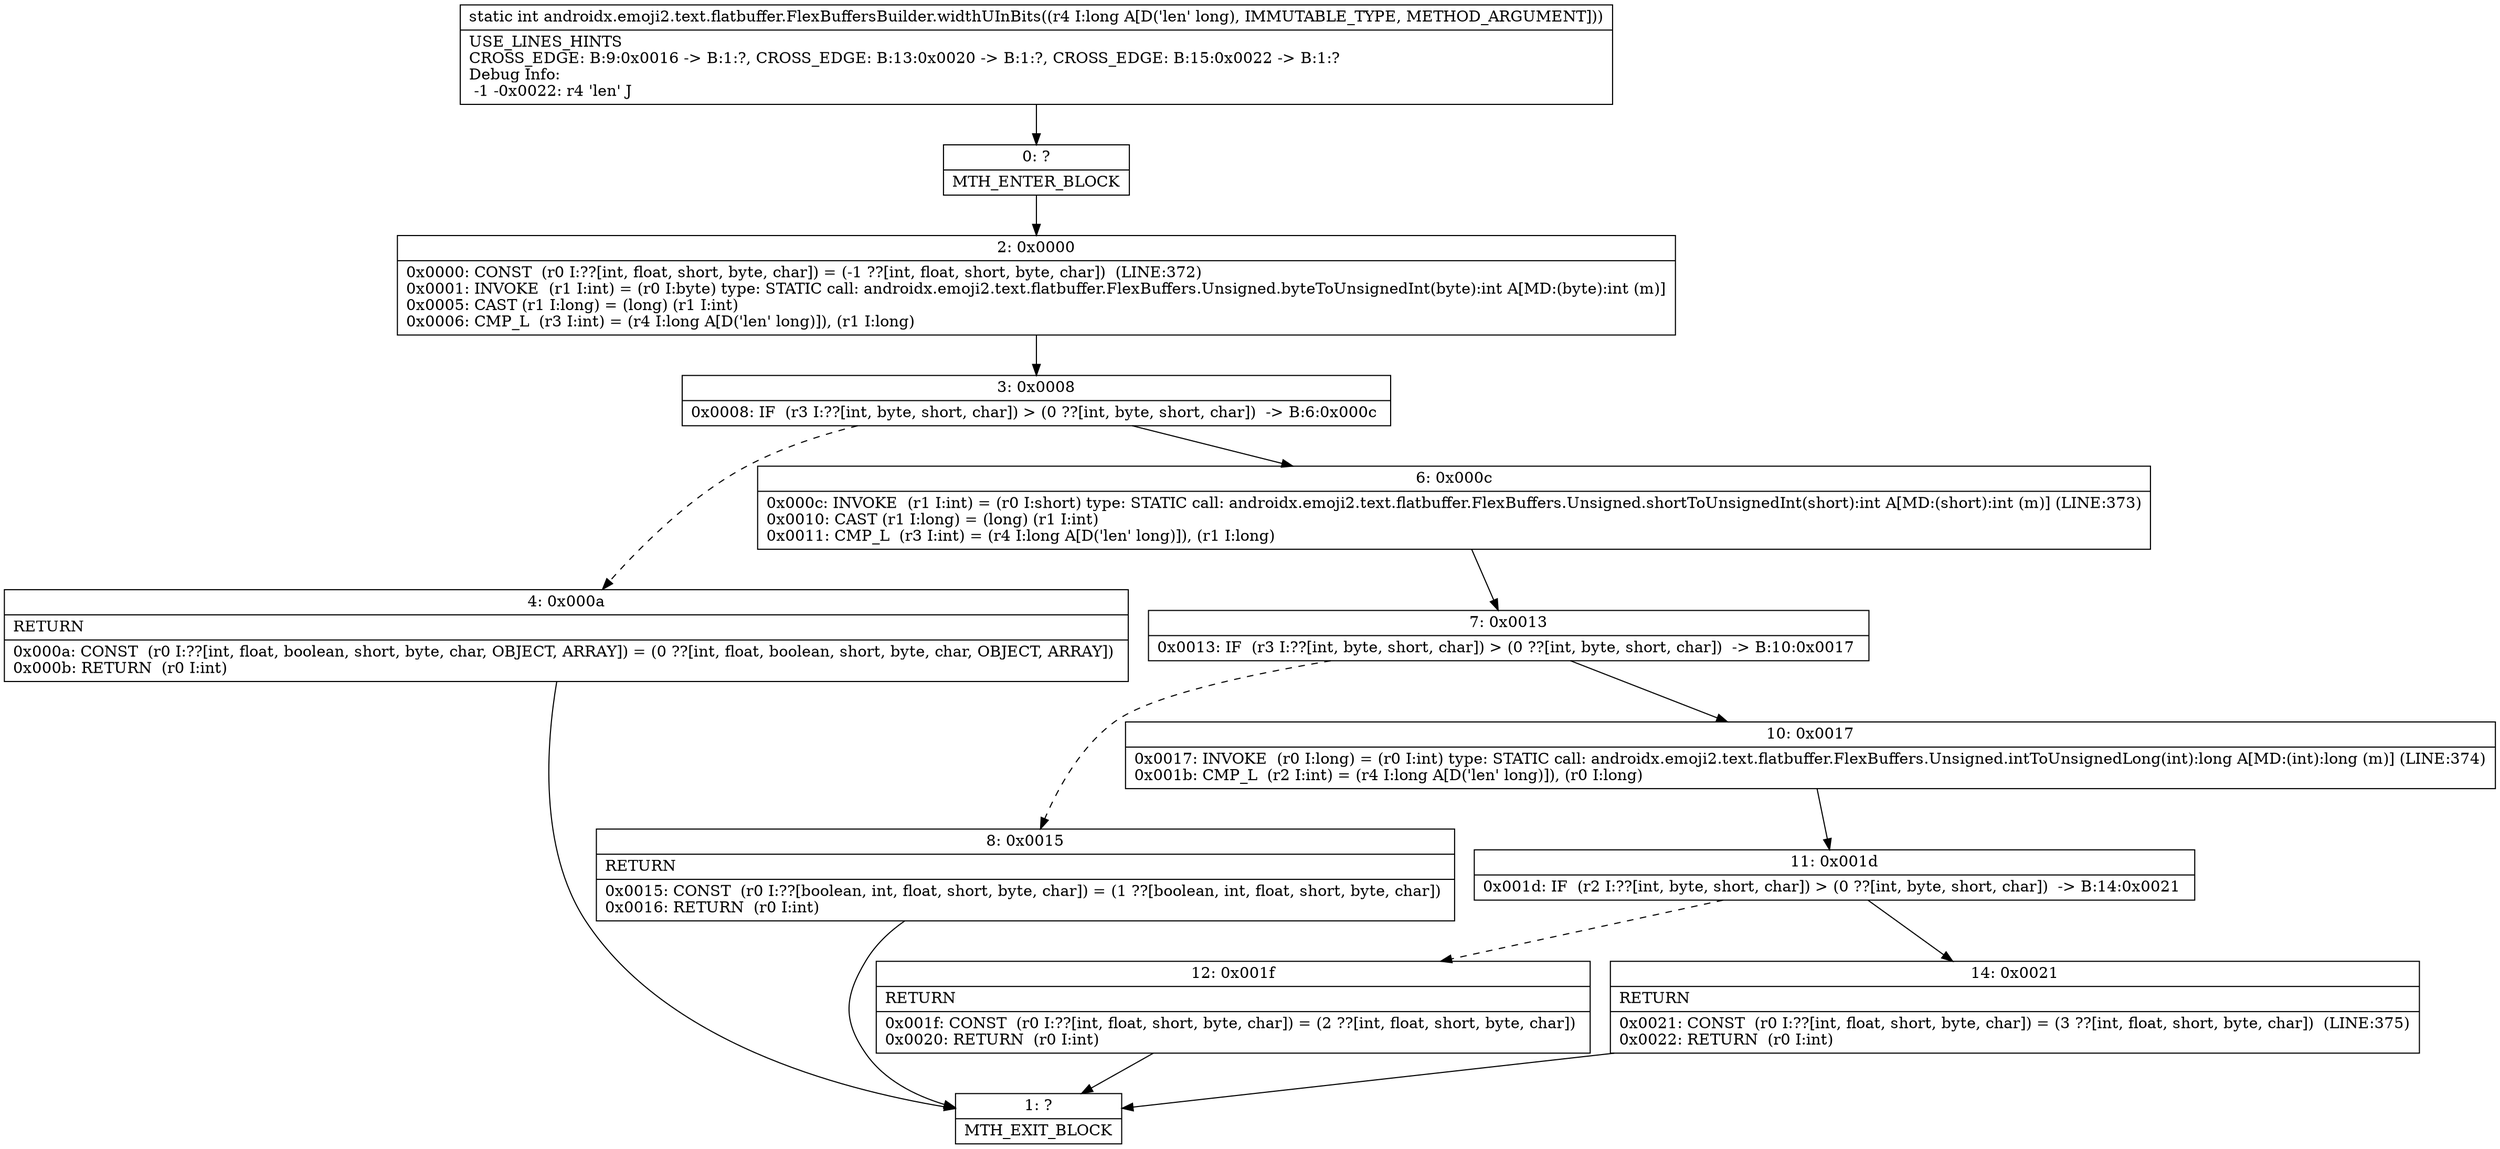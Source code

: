 digraph "CFG forandroidx.emoji2.text.flatbuffer.FlexBuffersBuilder.widthUInBits(J)I" {
Node_0 [shape=record,label="{0\:\ ?|MTH_ENTER_BLOCK\l}"];
Node_2 [shape=record,label="{2\:\ 0x0000|0x0000: CONST  (r0 I:??[int, float, short, byte, char]) = (\-1 ??[int, float, short, byte, char])  (LINE:372)\l0x0001: INVOKE  (r1 I:int) = (r0 I:byte) type: STATIC call: androidx.emoji2.text.flatbuffer.FlexBuffers.Unsigned.byteToUnsignedInt(byte):int A[MD:(byte):int (m)]\l0x0005: CAST (r1 I:long) = (long) (r1 I:int) \l0x0006: CMP_L  (r3 I:int) = (r4 I:long A[D('len' long)]), (r1 I:long) \l}"];
Node_3 [shape=record,label="{3\:\ 0x0008|0x0008: IF  (r3 I:??[int, byte, short, char]) \> (0 ??[int, byte, short, char])  \-\> B:6:0x000c \l}"];
Node_4 [shape=record,label="{4\:\ 0x000a|RETURN\l|0x000a: CONST  (r0 I:??[int, float, boolean, short, byte, char, OBJECT, ARRAY]) = (0 ??[int, float, boolean, short, byte, char, OBJECT, ARRAY]) \l0x000b: RETURN  (r0 I:int) \l}"];
Node_1 [shape=record,label="{1\:\ ?|MTH_EXIT_BLOCK\l}"];
Node_6 [shape=record,label="{6\:\ 0x000c|0x000c: INVOKE  (r1 I:int) = (r0 I:short) type: STATIC call: androidx.emoji2.text.flatbuffer.FlexBuffers.Unsigned.shortToUnsignedInt(short):int A[MD:(short):int (m)] (LINE:373)\l0x0010: CAST (r1 I:long) = (long) (r1 I:int) \l0x0011: CMP_L  (r3 I:int) = (r4 I:long A[D('len' long)]), (r1 I:long) \l}"];
Node_7 [shape=record,label="{7\:\ 0x0013|0x0013: IF  (r3 I:??[int, byte, short, char]) \> (0 ??[int, byte, short, char])  \-\> B:10:0x0017 \l}"];
Node_8 [shape=record,label="{8\:\ 0x0015|RETURN\l|0x0015: CONST  (r0 I:??[boolean, int, float, short, byte, char]) = (1 ??[boolean, int, float, short, byte, char]) \l0x0016: RETURN  (r0 I:int) \l}"];
Node_10 [shape=record,label="{10\:\ 0x0017|0x0017: INVOKE  (r0 I:long) = (r0 I:int) type: STATIC call: androidx.emoji2.text.flatbuffer.FlexBuffers.Unsigned.intToUnsignedLong(int):long A[MD:(int):long (m)] (LINE:374)\l0x001b: CMP_L  (r2 I:int) = (r4 I:long A[D('len' long)]), (r0 I:long) \l}"];
Node_11 [shape=record,label="{11\:\ 0x001d|0x001d: IF  (r2 I:??[int, byte, short, char]) \> (0 ??[int, byte, short, char])  \-\> B:14:0x0021 \l}"];
Node_12 [shape=record,label="{12\:\ 0x001f|RETURN\l|0x001f: CONST  (r0 I:??[int, float, short, byte, char]) = (2 ??[int, float, short, byte, char]) \l0x0020: RETURN  (r0 I:int) \l}"];
Node_14 [shape=record,label="{14\:\ 0x0021|RETURN\l|0x0021: CONST  (r0 I:??[int, float, short, byte, char]) = (3 ??[int, float, short, byte, char])  (LINE:375)\l0x0022: RETURN  (r0 I:int) \l}"];
MethodNode[shape=record,label="{static int androidx.emoji2.text.flatbuffer.FlexBuffersBuilder.widthUInBits((r4 I:long A[D('len' long), IMMUTABLE_TYPE, METHOD_ARGUMENT]))  | USE_LINES_HINTS\lCROSS_EDGE: B:9:0x0016 \-\> B:1:?, CROSS_EDGE: B:13:0x0020 \-\> B:1:?, CROSS_EDGE: B:15:0x0022 \-\> B:1:?\lDebug Info:\l  \-1 \-0x0022: r4 'len' J\l}"];
MethodNode -> Node_0;Node_0 -> Node_2;
Node_2 -> Node_3;
Node_3 -> Node_4[style=dashed];
Node_3 -> Node_6;
Node_4 -> Node_1;
Node_6 -> Node_7;
Node_7 -> Node_8[style=dashed];
Node_7 -> Node_10;
Node_8 -> Node_1;
Node_10 -> Node_11;
Node_11 -> Node_12[style=dashed];
Node_11 -> Node_14;
Node_12 -> Node_1;
Node_14 -> Node_1;
}

